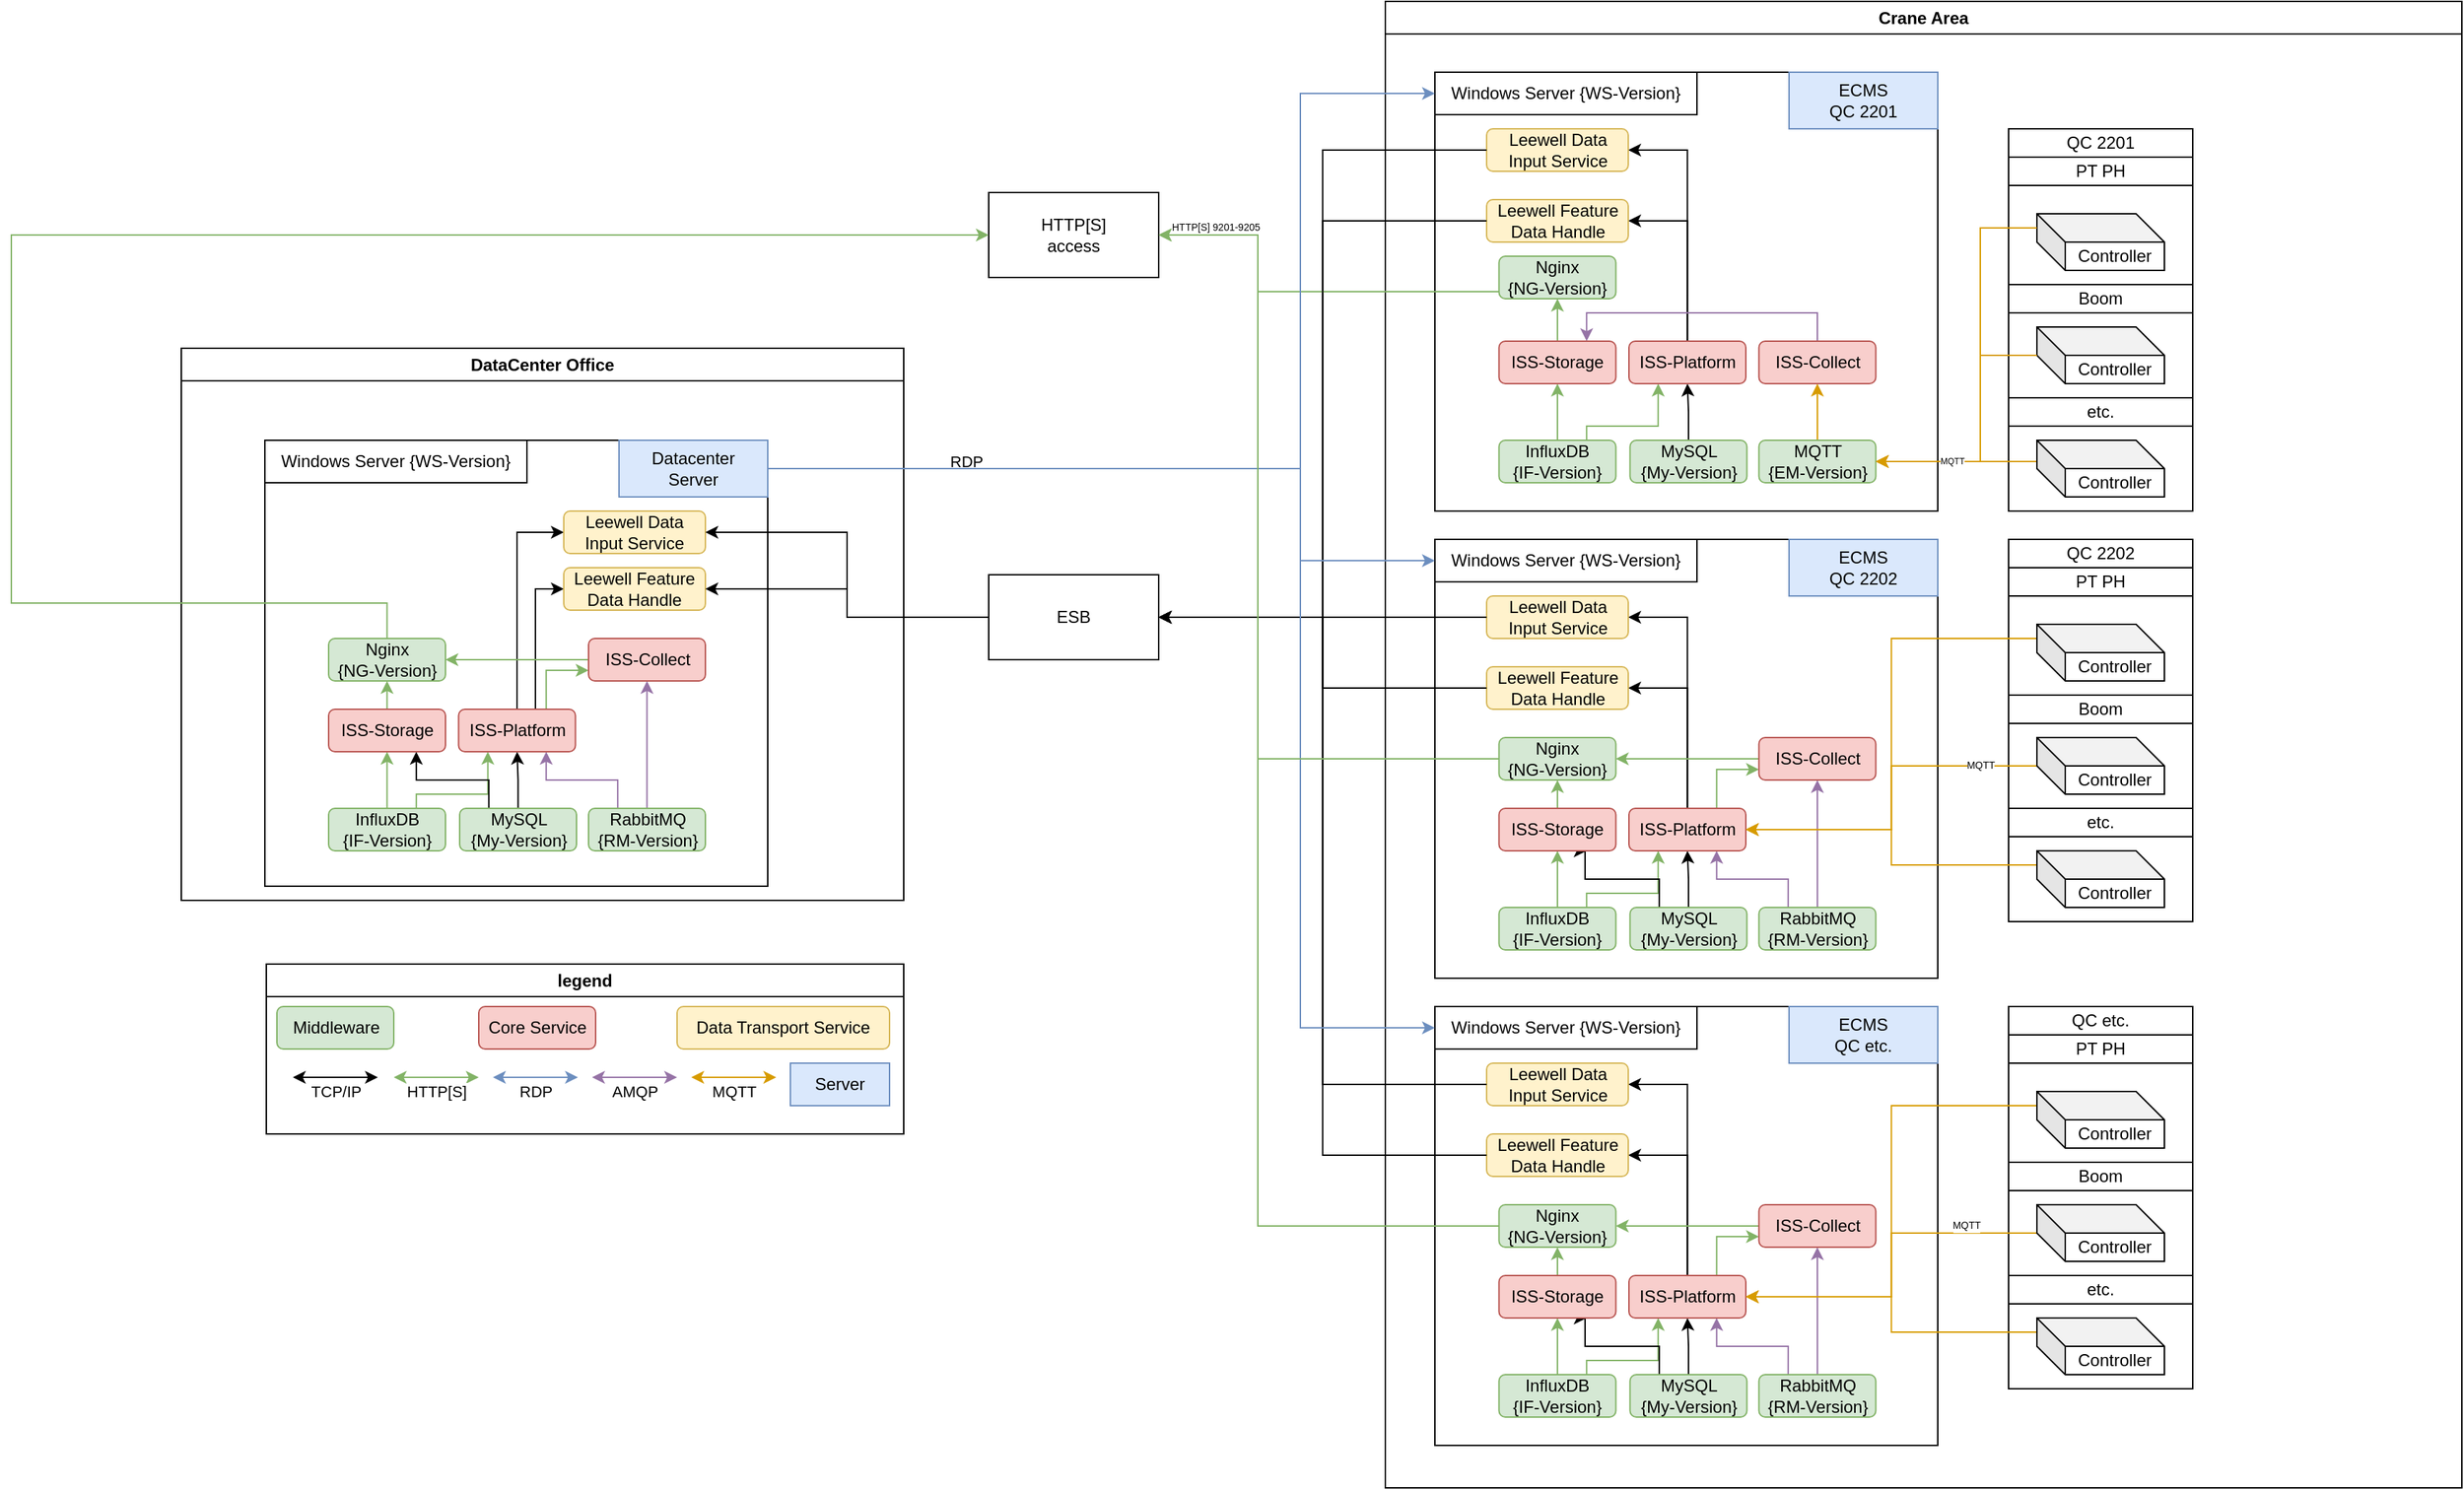 <mxfile version="26.1.0">
  <diagram name="第 1 页" id="3ImLSYelry7E7eVT9qmC">
    <mxGraphModel dx="2219" dy="788" grid="1" gridSize="10" guides="1" tooltips="1" connect="1" arrows="1" fold="1" page="1" pageScale="1" pageWidth="827" pageHeight="1169" math="0" shadow="0">
      <root>
        <mxCell id="0" />
        <mxCell id="1" parent="0" />
        <mxCell id="sP9vwEh8VMAq78QCd82c-1" value="Crane Area" style="swimlane;whiteSpace=wrap;html=1;" parent="1" vertex="1">
          <mxGeometry x="200" y="210" width="760" height="1050" as="geometry" />
        </mxCell>
        <mxCell id="sP9vwEh8VMAq78QCd82c-2" value="" style="rounded=0;whiteSpace=wrap;html=1;" parent="sP9vwEh8VMAq78QCd82c-1" vertex="1">
          <mxGeometry x="35" y="50" width="355" height="310" as="geometry" />
        </mxCell>
        <mxCell id="sP9vwEh8VMAq78QCd82c-3" value="ECMS&lt;br&gt;QC 2201" style="rounded=0;whiteSpace=wrap;html=1;fillColor=#dae8fc;strokeColor=#6c8ebf;" parent="sP9vwEh8VMAq78QCd82c-1" vertex="1">
          <mxGeometry x="285" y="50" width="105" height="40" as="geometry" />
        </mxCell>
        <mxCell id="sP9vwEh8VMAq78QCd82c-4" value="Nginx&lt;br&gt;{NG-Version}" style="rounded=1;whiteSpace=wrap;html=1;fillColor=#d5e8d4;strokeColor=#82b366;" parent="sP9vwEh8VMAq78QCd82c-1" vertex="1">
          <mxGeometry x="80.25" y="180" width="82.5" height="30" as="geometry" />
        </mxCell>
        <mxCell id="sP9vwEh8VMAq78QCd82c-34" value="" style="edgeStyle=orthogonalEdgeStyle;rounded=0;orthogonalLoop=1;jettySize=auto;html=1;fillColor=#d5e8d4;strokeColor=#82b366;" parent="sP9vwEh8VMAq78QCd82c-1" source="sP9vwEh8VMAq78QCd82c-6" target="sP9vwEh8VMAq78QCd82c-21" edge="1">
          <mxGeometry relative="1" as="geometry" />
        </mxCell>
        <mxCell id="sP9vwEh8VMAq78QCd82c-37" style="edgeStyle=orthogonalEdgeStyle;rounded=0;orthogonalLoop=1;jettySize=auto;html=1;exitX=0.75;exitY=0;exitDx=0;exitDy=0;entryX=0.25;entryY=1;entryDx=0;entryDy=0;fillColor=#d5e8d4;strokeColor=#82b366;" parent="sP9vwEh8VMAq78QCd82c-1" source="sP9vwEh8VMAq78QCd82c-6" target="sP9vwEh8VMAq78QCd82c-9" edge="1">
          <mxGeometry relative="1" as="geometry">
            <Array as="points">
              <mxPoint x="142" y="300" />
              <mxPoint x="193" y="300" />
            </Array>
          </mxGeometry>
        </mxCell>
        <mxCell id="sP9vwEh8VMAq78QCd82c-6" value="InfluxDB &lt;br&gt;{IF-Version}" style="rounded=1;whiteSpace=wrap;html=1;fillColor=#d5e8d4;strokeColor=#82b366;" parent="sP9vwEh8VMAq78QCd82c-1" vertex="1">
          <mxGeometry x="80.25" y="310" width="82.5" height="30" as="geometry" />
        </mxCell>
        <mxCell id="sP9vwEh8VMAq78QCd82c-35" value="" style="edgeStyle=orthogonalEdgeStyle;rounded=0;orthogonalLoop=1;jettySize=auto;html=1;" parent="sP9vwEh8VMAq78QCd82c-1" source="sP9vwEh8VMAq78QCd82c-7" target="sP9vwEh8VMAq78QCd82c-9" edge="1">
          <mxGeometry relative="1" as="geometry" />
        </mxCell>
        <mxCell id="sP9vwEh8VMAq78QCd82c-7" value="MySQL&lt;br&gt;{My-Version}" style="rounded=1;whiteSpace=wrap;html=1;fillColor=#d5e8d4;strokeColor=#82b366;" parent="sP9vwEh8VMAq78QCd82c-1" vertex="1">
          <mxGeometry x="172.75" y="310" width="82.5" height="30" as="geometry" />
        </mxCell>
        <mxCell id="sP9vwEh8VMAq78QCd82c-40" style="edgeStyle=orthogonalEdgeStyle;rounded=0;orthogonalLoop=1;jettySize=auto;html=1;entryX=0.5;entryY=1;entryDx=0;entryDy=0;fillColor=#ffe6cc;strokeColor=#d79b00;" parent="sP9vwEh8VMAq78QCd82c-1" source="sP9vwEh8VMAq78QCd82c-8" target="sP9vwEh8VMAq78QCd82c-10" edge="1">
          <mxGeometry relative="1" as="geometry" />
        </mxCell>
        <mxCell id="sP9vwEh8VMAq78QCd82c-8" value="MQTT&lt;br&gt;{EM-Version}" style="rounded=1;whiteSpace=wrap;html=1;fillColor=#d5e8d4;strokeColor=#82b366;" parent="sP9vwEh8VMAq78QCd82c-1" vertex="1">
          <mxGeometry x="263.75" y="310" width="82.5" height="30" as="geometry" />
        </mxCell>
        <mxCell id="sP9vwEh8VMAq78QCd82c-45" style="edgeStyle=orthogonalEdgeStyle;rounded=0;orthogonalLoop=1;jettySize=auto;html=1;exitX=0.5;exitY=0;exitDx=0;exitDy=0;entryX=1;entryY=0.5;entryDx=0;entryDy=0;" parent="sP9vwEh8VMAq78QCd82c-1" source="sP9vwEh8VMAq78QCd82c-9" target="sP9vwEh8VMAq78QCd82c-181" edge="1">
          <mxGeometry relative="1" as="geometry">
            <mxPoint x="162.75" y="155" as="targetPoint" />
          </mxGeometry>
        </mxCell>
        <mxCell id="sP9vwEh8VMAq78QCd82c-182" style="edgeStyle=orthogonalEdgeStyle;rounded=0;orthogonalLoop=1;jettySize=auto;html=1;entryX=1;entryY=0.5;entryDx=0;entryDy=0;" parent="sP9vwEh8VMAq78QCd82c-1" source="sP9vwEh8VMAq78QCd82c-9" target="sP9vwEh8VMAq78QCd82c-180" edge="1">
          <mxGeometry relative="1" as="geometry">
            <Array as="points">
              <mxPoint x="213" y="105" />
            </Array>
          </mxGeometry>
        </mxCell>
        <mxCell id="sP9vwEh8VMAq78QCd82c-9" value="ISS-Platform" style="rounded=1;whiteSpace=wrap;html=1;fillColor=#f8cecc;strokeColor=#b85450;" parent="sP9vwEh8VMAq78QCd82c-1" vertex="1">
          <mxGeometry x="172" y="240" width="82.5" height="30" as="geometry" />
        </mxCell>
        <mxCell id="AljZzZJW0XcGzfn0RQ-F-8" style="edgeStyle=orthogonalEdgeStyle;rounded=0;orthogonalLoop=1;jettySize=auto;html=1;exitX=0.5;exitY=0;exitDx=0;exitDy=0;entryX=0.75;entryY=0;entryDx=0;entryDy=0;fillColor=#e1d5e7;strokeColor=#9673a6;" edge="1" parent="sP9vwEh8VMAq78QCd82c-1" source="sP9vwEh8VMAq78QCd82c-10" target="sP9vwEh8VMAq78QCd82c-21">
          <mxGeometry relative="1" as="geometry" />
        </mxCell>
        <mxCell id="sP9vwEh8VMAq78QCd82c-10" value="ISS-Collect" style="rounded=1;whiteSpace=wrap;html=1;fillColor=#f8cecc;strokeColor=#b85450;" parent="sP9vwEh8VMAq78QCd82c-1" vertex="1">
          <mxGeometry x="263.75" y="240" width="82.5" height="30" as="geometry" />
        </mxCell>
        <mxCell id="sP9vwEh8VMAq78QCd82c-43" style="edgeStyle=orthogonalEdgeStyle;rounded=0;orthogonalLoop=1;jettySize=auto;html=1;exitX=0.5;exitY=0;exitDx=0;exitDy=0;entryX=0.5;entryY=1;entryDx=0;entryDy=0;fillColor=#d5e8d4;strokeColor=#82b366;" parent="sP9vwEh8VMAq78QCd82c-1" source="sP9vwEh8VMAq78QCd82c-21" target="sP9vwEh8VMAq78QCd82c-4" edge="1">
          <mxGeometry relative="1" as="geometry" />
        </mxCell>
        <mxCell id="sP9vwEh8VMAq78QCd82c-21" value="ISS-Storage" style="rounded=1;whiteSpace=wrap;html=1;fillColor=#f8cecc;strokeColor=#b85450;" parent="sP9vwEh8VMAq78QCd82c-1" vertex="1">
          <mxGeometry x="80.25" y="240" width="82.5" height="30" as="geometry" />
        </mxCell>
        <mxCell id="sP9vwEh8VMAq78QCd82c-46" value="Windows Server {WS-Version}" style="rounded=0;whiteSpace=wrap;html=1;" parent="sP9vwEh8VMAq78QCd82c-1" vertex="1">
          <mxGeometry x="35" y="50" width="185" height="30" as="geometry" />
        </mxCell>
        <mxCell id="sP9vwEh8VMAq78QCd82c-51" value="" style="rounded=0;whiteSpace=wrap;html=1;" parent="sP9vwEh8VMAq78QCd82c-1" vertex="1">
          <mxGeometry x="440" y="90" width="130" height="270" as="geometry" />
        </mxCell>
        <mxCell id="sP9vwEh8VMAq78QCd82c-47" value="Controller" style="shape=cube;whiteSpace=wrap;html=1;boundedLbl=1;backgroundOutline=1;darkOpacity=0.05;darkOpacity2=0.1;" parent="sP9vwEh8VMAq78QCd82c-1" vertex="1">
          <mxGeometry x="460" y="150" width="90" height="40" as="geometry" />
        </mxCell>
        <mxCell id="sP9vwEh8VMAq78QCd82c-48" value="Controller" style="shape=cube;whiteSpace=wrap;html=1;boundedLbl=1;backgroundOutline=1;darkOpacity=0.05;darkOpacity2=0.1;" parent="sP9vwEh8VMAq78QCd82c-1" vertex="1">
          <mxGeometry x="460" y="230" width="90" height="40" as="geometry" />
        </mxCell>
        <mxCell id="sP9vwEh8VMAq78QCd82c-59" style="edgeStyle=orthogonalEdgeStyle;rounded=0;orthogonalLoop=1;jettySize=auto;html=1;exitX=0;exitY=0;exitDx=0;exitDy=10;exitPerimeter=0;entryX=1;entryY=0.5;entryDx=0;entryDy=0;fillColor=#ffe6cc;strokeColor=#d79b00;" parent="sP9vwEh8VMAq78QCd82c-1" source="sP9vwEh8VMAq78QCd82c-49" target="sP9vwEh8VMAq78QCd82c-8" edge="1">
          <mxGeometry relative="1" as="geometry">
            <Array as="points">
              <mxPoint x="490" y="325" />
            </Array>
          </mxGeometry>
        </mxCell>
        <mxCell id="sP9vwEh8VMAq78QCd82c-49" value="Controller" style="shape=cube;whiteSpace=wrap;html=1;boundedLbl=1;backgroundOutline=1;darkOpacity=0.05;darkOpacity2=0.1;" parent="sP9vwEh8VMAq78QCd82c-1" vertex="1">
          <mxGeometry x="460" y="310" width="90" height="40" as="geometry" />
        </mxCell>
        <mxCell id="sP9vwEh8VMAq78QCd82c-52" value="QC 2201" style="rounded=0;whiteSpace=wrap;html=1;" parent="sP9vwEh8VMAq78QCd82c-1" vertex="1">
          <mxGeometry x="440" y="90" width="130" height="20" as="geometry" />
        </mxCell>
        <mxCell id="sP9vwEh8VMAq78QCd82c-53" value="PT PH" style="rounded=0;whiteSpace=wrap;html=1;" parent="sP9vwEh8VMAq78QCd82c-1" vertex="1">
          <mxGeometry x="440" y="110" width="130" height="20" as="geometry" />
        </mxCell>
        <mxCell id="sP9vwEh8VMAq78QCd82c-54" value="Boom" style="rounded=0;whiteSpace=wrap;html=1;" parent="sP9vwEh8VMAq78QCd82c-1" vertex="1">
          <mxGeometry x="440" y="200" width="130" height="20" as="geometry" />
        </mxCell>
        <mxCell id="sP9vwEh8VMAq78QCd82c-55" value="etc." style="rounded=0;whiteSpace=wrap;html=1;" parent="sP9vwEh8VMAq78QCd82c-1" vertex="1">
          <mxGeometry x="440" y="280" width="130" height="20" as="geometry" />
        </mxCell>
        <mxCell id="sP9vwEh8VMAq78QCd82c-180" value="Leewell Data Input Service" style="rounded=1;whiteSpace=wrap;html=1;fillColor=#fff2cc;strokeColor=#d6b656;" parent="sP9vwEh8VMAq78QCd82c-1" vertex="1">
          <mxGeometry x="71.5" y="90" width="100" height="30" as="geometry" />
        </mxCell>
        <mxCell id="sP9vwEh8VMAq78QCd82c-181" value="Leewell Feature Data Handle" style="rounded=1;whiteSpace=wrap;html=1;fillColor=#fff2cc;strokeColor=#d6b656;" parent="sP9vwEh8VMAq78QCd82c-1" vertex="1">
          <mxGeometry x="71.5" y="140" width="100" height="30" as="geometry" />
        </mxCell>
        <mxCell id="sP9vwEh8VMAq78QCd82c-221" value="" style="rounded=0;whiteSpace=wrap;html=1;" parent="sP9vwEh8VMAq78QCd82c-1" vertex="1">
          <mxGeometry x="35" y="380" width="355" height="310" as="geometry" />
        </mxCell>
        <mxCell id="sP9vwEh8VMAq78QCd82c-222" value="ECMS&lt;br&gt;QC 2202" style="rounded=0;whiteSpace=wrap;html=1;fillColor=#dae8fc;strokeColor=#6c8ebf;" parent="sP9vwEh8VMAq78QCd82c-1" vertex="1">
          <mxGeometry x="285" y="380" width="105" height="40" as="geometry" />
        </mxCell>
        <mxCell id="sP9vwEh8VMAq78QCd82c-223" value="Nginx&lt;br&gt;{NG-Version}" style="rounded=1;whiteSpace=wrap;html=1;fillColor=#d5e8d4;strokeColor=#82b366;" parent="sP9vwEh8VMAq78QCd82c-1" vertex="1">
          <mxGeometry x="80.25" y="520" width="82.5" height="30" as="geometry" />
        </mxCell>
        <mxCell id="sP9vwEh8VMAq78QCd82c-224" value="" style="edgeStyle=orthogonalEdgeStyle;rounded=0;orthogonalLoop=1;jettySize=auto;html=1;fillColor=#d5e8d4;strokeColor=#82b366;" parent="sP9vwEh8VMAq78QCd82c-1" source="sP9vwEh8VMAq78QCd82c-226" target="sP9vwEh8VMAq78QCd82c-240" edge="1">
          <mxGeometry relative="1" as="geometry" />
        </mxCell>
        <mxCell id="sP9vwEh8VMAq78QCd82c-225" style="edgeStyle=orthogonalEdgeStyle;rounded=0;orthogonalLoop=1;jettySize=auto;html=1;exitX=0.75;exitY=0;exitDx=0;exitDy=0;entryX=0.25;entryY=1;entryDx=0;entryDy=0;fillColor=#d5e8d4;strokeColor=#82b366;" parent="sP9vwEh8VMAq78QCd82c-1" source="sP9vwEh8VMAq78QCd82c-226" target="sP9vwEh8VMAq78QCd82c-236" edge="1">
          <mxGeometry relative="1" as="geometry">
            <Array as="points">
              <mxPoint x="142" y="630" />
              <mxPoint x="193" y="630" />
            </Array>
          </mxGeometry>
        </mxCell>
        <mxCell id="sP9vwEh8VMAq78QCd82c-226" value="InfluxDB &lt;br&gt;{IF-Version}" style="rounded=1;whiteSpace=wrap;html=1;fillColor=#d5e8d4;strokeColor=#82b366;" parent="sP9vwEh8VMAq78QCd82c-1" vertex="1">
          <mxGeometry x="80.25" y="640" width="82.5" height="30" as="geometry" />
        </mxCell>
        <mxCell id="sP9vwEh8VMAq78QCd82c-227" value="" style="edgeStyle=orthogonalEdgeStyle;rounded=0;orthogonalLoop=1;jettySize=auto;html=1;" parent="sP9vwEh8VMAq78QCd82c-1" source="sP9vwEh8VMAq78QCd82c-229" target="sP9vwEh8VMAq78QCd82c-236" edge="1">
          <mxGeometry relative="1" as="geometry" />
        </mxCell>
        <mxCell id="sP9vwEh8VMAq78QCd82c-228" style="edgeStyle=orthogonalEdgeStyle;rounded=0;orthogonalLoop=1;jettySize=auto;html=1;exitX=0.25;exitY=0;exitDx=0;exitDy=0;entryX=0.75;entryY=1;entryDx=0;entryDy=0;" parent="sP9vwEh8VMAq78QCd82c-1" source="sP9vwEh8VMAq78QCd82c-229" target="sP9vwEh8VMAq78QCd82c-240" edge="1">
          <mxGeometry relative="1" as="geometry">
            <Array as="points">
              <mxPoint x="193" y="620" />
              <mxPoint x="141" y="620" />
              <mxPoint x="141" y="600" />
            </Array>
          </mxGeometry>
        </mxCell>
        <mxCell id="sP9vwEh8VMAq78QCd82c-229" value="MySQL&lt;br&gt;{My-Version}" style="rounded=1;whiteSpace=wrap;html=1;fillColor=#d5e8d4;strokeColor=#82b366;" parent="sP9vwEh8VMAq78QCd82c-1" vertex="1">
          <mxGeometry x="172.75" y="640" width="82.5" height="30" as="geometry" />
        </mxCell>
        <mxCell id="sP9vwEh8VMAq78QCd82c-230" style="edgeStyle=orthogonalEdgeStyle;rounded=0;orthogonalLoop=1;jettySize=auto;html=1;exitX=0.25;exitY=0;exitDx=0;exitDy=0;entryX=0.75;entryY=1;entryDx=0;entryDy=0;fillColor=#e1d5e7;strokeColor=#9673a6;" parent="sP9vwEh8VMAq78QCd82c-1" source="sP9vwEh8VMAq78QCd82c-232" target="sP9vwEh8VMAq78QCd82c-236" edge="1">
          <mxGeometry relative="1" as="geometry" />
        </mxCell>
        <mxCell id="sP9vwEh8VMAq78QCd82c-231" style="edgeStyle=orthogonalEdgeStyle;rounded=0;orthogonalLoop=1;jettySize=auto;html=1;entryX=0.5;entryY=1;entryDx=0;entryDy=0;fillColor=#e1d5e7;strokeColor=#9673a6;" parent="sP9vwEh8VMAq78QCd82c-1" source="sP9vwEh8VMAq78QCd82c-232" target="sP9vwEh8VMAq78QCd82c-238" edge="1">
          <mxGeometry relative="1" as="geometry" />
        </mxCell>
        <mxCell id="sP9vwEh8VMAq78QCd82c-232" value="RabbitMQ&lt;br&gt;{RM-Version}" style="rounded=1;whiteSpace=wrap;html=1;fillColor=#d5e8d4;strokeColor=#82b366;" parent="sP9vwEh8VMAq78QCd82c-1" vertex="1">
          <mxGeometry x="263.75" y="640" width="82.5" height="30" as="geometry" />
        </mxCell>
        <mxCell id="sP9vwEh8VMAq78QCd82c-233" style="edgeStyle=orthogonalEdgeStyle;rounded=0;orthogonalLoop=1;jettySize=auto;html=1;exitX=0.75;exitY=0;exitDx=0;exitDy=0;entryX=0;entryY=0.75;entryDx=0;entryDy=0;fillColor=#d5e8d4;strokeColor=#82b366;" parent="sP9vwEh8VMAq78QCd82c-1" source="sP9vwEh8VMAq78QCd82c-236" target="sP9vwEh8VMAq78QCd82c-238" edge="1">
          <mxGeometry relative="1" as="geometry" />
        </mxCell>
        <mxCell id="sP9vwEh8VMAq78QCd82c-234" style="edgeStyle=orthogonalEdgeStyle;rounded=0;orthogonalLoop=1;jettySize=auto;html=1;exitX=0.5;exitY=0;exitDx=0;exitDy=0;entryX=1;entryY=0.5;entryDx=0;entryDy=0;" parent="sP9vwEh8VMAq78QCd82c-1" source="sP9vwEh8VMAq78QCd82c-236" target="sP9vwEh8VMAq78QCd82c-255" edge="1">
          <mxGeometry relative="1" as="geometry">
            <mxPoint x="162.75" y="485" as="targetPoint" />
          </mxGeometry>
        </mxCell>
        <mxCell id="sP9vwEh8VMAq78QCd82c-235" style="edgeStyle=orthogonalEdgeStyle;rounded=0;orthogonalLoop=1;jettySize=auto;html=1;entryX=1;entryY=0.5;entryDx=0;entryDy=0;" parent="sP9vwEh8VMAq78QCd82c-1" source="sP9vwEh8VMAq78QCd82c-236" target="sP9vwEh8VMAq78QCd82c-254" edge="1">
          <mxGeometry relative="1" as="geometry">
            <Array as="points">
              <mxPoint x="213" y="435" />
            </Array>
          </mxGeometry>
        </mxCell>
        <mxCell id="sP9vwEh8VMAq78QCd82c-236" value="ISS-Platform" style="rounded=1;whiteSpace=wrap;html=1;fillColor=#f8cecc;strokeColor=#b85450;" parent="sP9vwEh8VMAq78QCd82c-1" vertex="1">
          <mxGeometry x="172" y="570" width="82.5" height="30" as="geometry" />
        </mxCell>
        <mxCell id="sP9vwEh8VMAq78QCd82c-237" style="edgeStyle=orthogonalEdgeStyle;rounded=0;orthogonalLoop=1;jettySize=auto;html=1;exitX=0;exitY=0.5;exitDx=0;exitDy=0;entryX=1;entryY=0.5;entryDx=0;entryDy=0;fillColor=#d5e8d4;strokeColor=#82b366;" parent="sP9vwEh8VMAq78QCd82c-1" source="sP9vwEh8VMAq78QCd82c-238" target="sP9vwEh8VMAq78QCd82c-223" edge="1">
          <mxGeometry relative="1" as="geometry" />
        </mxCell>
        <mxCell id="sP9vwEh8VMAq78QCd82c-238" value="ISS-Collect" style="rounded=1;whiteSpace=wrap;html=1;fillColor=#f8cecc;strokeColor=#b85450;" parent="sP9vwEh8VMAq78QCd82c-1" vertex="1">
          <mxGeometry x="263.75" y="520" width="82.5" height="30" as="geometry" />
        </mxCell>
        <mxCell id="sP9vwEh8VMAq78QCd82c-239" style="edgeStyle=orthogonalEdgeStyle;rounded=0;orthogonalLoop=1;jettySize=auto;html=1;exitX=0.5;exitY=0;exitDx=0;exitDy=0;entryX=0.5;entryY=1;entryDx=0;entryDy=0;fillColor=#d5e8d4;strokeColor=#82b366;" parent="sP9vwEh8VMAq78QCd82c-1" source="sP9vwEh8VMAq78QCd82c-240" target="sP9vwEh8VMAq78QCd82c-223" edge="1">
          <mxGeometry relative="1" as="geometry" />
        </mxCell>
        <mxCell id="sP9vwEh8VMAq78QCd82c-240" value="ISS-Storage" style="rounded=1;whiteSpace=wrap;html=1;fillColor=#f8cecc;strokeColor=#b85450;" parent="sP9vwEh8VMAq78QCd82c-1" vertex="1">
          <mxGeometry x="80.25" y="570" width="82.5" height="30" as="geometry" />
        </mxCell>
        <mxCell id="sP9vwEh8VMAq78QCd82c-241" value="Windows Server {WS-Version}" style="rounded=0;whiteSpace=wrap;html=1;" parent="sP9vwEh8VMAq78QCd82c-1" vertex="1">
          <mxGeometry x="35" y="380" width="185" height="30" as="geometry" />
        </mxCell>
        <mxCell id="sP9vwEh8VMAq78QCd82c-242" value="" style="rounded=0;whiteSpace=wrap;html=1;" parent="sP9vwEh8VMAq78QCd82c-1" vertex="1">
          <mxGeometry x="440" y="380" width="130" height="270" as="geometry" />
        </mxCell>
        <mxCell id="sP9vwEh8VMAq78QCd82c-243" style="edgeStyle=orthogonalEdgeStyle;rounded=0;orthogonalLoop=1;jettySize=auto;html=1;exitX=0;exitY=0;exitDx=0;exitDy=10;exitPerimeter=0;entryX=1;entryY=0.5;entryDx=0;entryDy=0;fillColor=#ffe6cc;strokeColor=#d79b00;" parent="sP9vwEh8VMAq78QCd82c-1" source="sP9vwEh8VMAq78QCd82c-244" target="sP9vwEh8VMAq78QCd82c-236" edge="1">
          <mxGeometry relative="1" as="geometry" />
        </mxCell>
        <mxCell id="sP9vwEh8VMAq78QCd82c-244" value="Controller" style="shape=cube;whiteSpace=wrap;html=1;boundedLbl=1;backgroundOutline=1;darkOpacity=0.05;darkOpacity2=0.1;" parent="sP9vwEh8VMAq78QCd82c-1" vertex="1">
          <mxGeometry x="460" y="440" width="90" height="40" as="geometry" />
        </mxCell>
        <mxCell id="sP9vwEh8VMAq78QCd82c-245" style="edgeStyle=orthogonalEdgeStyle;rounded=0;orthogonalLoop=1;jettySize=auto;html=1;entryX=1;entryY=0.5;entryDx=0;entryDy=0;fillColor=#ffe6cc;strokeColor=#d79b00;" parent="sP9vwEh8VMAq78QCd82c-1" source="sP9vwEh8VMAq78QCd82c-246" target="sP9vwEh8VMAq78QCd82c-236" edge="1">
          <mxGeometry relative="1" as="geometry" />
        </mxCell>
        <mxCell id="sP9vwEh8VMAq78QCd82c-246" value="Controller" style="shape=cube;whiteSpace=wrap;html=1;boundedLbl=1;backgroundOutline=1;darkOpacity=0.05;darkOpacity2=0.1;" parent="sP9vwEh8VMAq78QCd82c-1" vertex="1">
          <mxGeometry x="460" y="520" width="90" height="40" as="geometry" />
        </mxCell>
        <mxCell id="sP9vwEh8VMAq78QCd82c-247" style="edgeStyle=orthogonalEdgeStyle;rounded=0;orthogonalLoop=1;jettySize=auto;html=1;exitX=0;exitY=0;exitDx=0;exitDy=10;exitPerimeter=0;entryX=1;entryY=0.5;entryDx=0;entryDy=0;fillColor=#ffe6cc;strokeColor=#d79b00;" parent="sP9vwEh8VMAq78QCd82c-1" source="sP9vwEh8VMAq78QCd82c-249" target="sP9vwEh8VMAq78QCd82c-236" edge="1">
          <mxGeometry relative="1" as="geometry" />
        </mxCell>
        <mxCell id="sP9vwEh8VMAq78QCd82c-248" value="MQTT" style="edgeLabel;html=1;align=center;verticalAlign=middle;resizable=0;points=[];fontSize=7;" parent="sP9vwEh8VMAq78QCd82c-247" vertex="1" connectable="0">
          <mxGeometry x="0.893" y="-1" relative="1" as="geometry">
            <mxPoint x="153" y="-44" as="offset" />
          </mxGeometry>
        </mxCell>
        <mxCell id="sP9vwEh8VMAq78QCd82c-249" value="Controller" style="shape=cube;whiteSpace=wrap;html=1;boundedLbl=1;backgroundOutline=1;darkOpacity=0.05;darkOpacity2=0.1;" parent="sP9vwEh8VMAq78QCd82c-1" vertex="1">
          <mxGeometry x="460" y="600" width="90" height="40" as="geometry" />
        </mxCell>
        <mxCell id="sP9vwEh8VMAq78QCd82c-250" value="QC 2202" style="rounded=0;whiteSpace=wrap;html=1;" parent="sP9vwEh8VMAq78QCd82c-1" vertex="1">
          <mxGeometry x="440" y="380" width="130" height="20" as="geometry" />
        </mxCell>
        <mxCell id="sP9vwEh8VMAq78QCd82c-251" value="PT PH" style="rounded=0;whiteSpace=wrap;html=1;" parent="sP9vwEh8VMAq78QCd82c-1" vertex="1">
          <mxGeometry x="440" y="400" width="130" height="20" as="geometry" />
        </mxCell>
        <mxCell id="sP9vwEh8VMAq78QCd82c-252" value="Boom" style="rounded=0;whiteSpace=wrap;html=1;" parent="sP9vwEh8VMAq78QCd82c-1" vertex="1">
          <mxGeometry x="440" y="490" width="130" height="20" as="geometry" />
        </mxCell>
        <mxCell id="sP9vwEh8VMAq78QCd82c-253" value="etc." style="rounded=0;whiteSpace=wrap;html=1;" parent="sP9vwEh8VMAq78QCd82c-1" vertex="1">
          <mxGeometry x="440" y="570" width="130" height="20" as="geometry" />
        </mxCell>
        <mxCell id="sP9vwEh8VMAq78QCd82c-254" value="Leewell Data Input Service" style="rounded=1;whiteSpace=wrap;html=1;fillColor=#fff2cc;strokeColor=#d6b656;" parent="sP9vwEh8VMAq78QCd82c-1" vertex="1">
          <mxGeometry x="71.5" y="420" width="100" height="30" as="geometry" />
        </mxCell>
        <mxCell id="sP9vwEh8VMAq78QCd82c-255" value="Leewell Feature Data Handle" style="rounded=1;whiteSpace=wrap;html=1;fillColor=#fff2cc;strokeColor=#d6b656;" parent="sP9vwEh8VMAq78QCd82c-1" vertex="1">
          <mxGeometry x="71.5" y="470" width="100" height="30" as="geometry" />
        </mxCell>
        <mxCell id="sP9vwEh8VMAq78QCd82c-256" value="" style="rounded=0;whiteSpace=wrap;html=1;" parent="sP9vwEh8VMAq78QCd82c-1" vertex="1">
          <mxGeometry x="35" y="710" width="355" height="310" as="geometry" />
        </mxCell>
        <mxCell id="sP9vwEh8VMAq78QCd82c-257" value="ECMS&lt;br&gt;QC etc." style="rounded=0;whiteSpace=wrap;html=1;fillColor=#dae8fc;strokeColor=#6c8ebf;" parent="sP9vwEh8VMAq78QCd82c-1" vertex="1">
          <mxGeometry x="285" y="710" width="105" height="40" as="geometry" />
        </mxCell>
        <mxCell id="sP9vwEh8VMAq78QCd82c-258" value="Nginx&lt;br&gt;{NG-Version}" style="rounded=1;whiteSpace=wrap;html=1;fillColor=#d5e8d4;strokeColor=#82b366;" parent="sP9vwEh8VMAq78QCd82c-1" vertex="1">
          <mxGeometry x="80.25" y="850" width="82.5" height="30" as="geometry" />
        </mxCell>
        <mxCell id="sP9vwEh8VMAq78QCd82c-259" value="" style="edgeStyle=orthogonalEdgeStyle;rounded=0;orthogonalLoop=1;jettySize=auto;html=1;fillColor=#d5e8d4;strokeColor=#82b366;" parent="sP9vwEh8VMAq78QCd82c-1" source="sP9vwEh8VMAq78QCd82c-261" target="sP9vwEh8VMAq78QCd82c-275" edge="1">
          <mxGeometry relative="1" as="geometry" />
        </mxCell>
        <mxCell id="sP9vwEh8VMAq78QCd82c-260" style="edgeStyle=orthogonalEdgeStyle;rounded=0;orthogonalLoop=1;jettySize=auto;html=1;exitX=0.75;exitY=0;exitDx=0;exitDy=0;entryX=0.25;entryY=1;entryDx=0;entryDy=0;fillColor=#d5e8d4;strokeColor=#82b366;" parent="sP9vwEh8VMAq78QCd82c-1" source="sP9vwEh8VMAq78QCd82c-261" target="sP9vwEh8VMAq78QCd82c-271" edge="1">
          <mxGeometry relative="1" as="geometry">
            <Array as="points">
              <mxPoint x="142" y="960" />
              <mxPoint x="193" y="960" />
            </Array>
          </mxGeometry>
        </mxCell>
        <mxCell id="sP9vwEh8VMAq78QCd82c-261" value="InfluxDB &lt;br&gt;{IF-Version}" style="rounded=1;whiteSpace=wrap;html=1;fillColor=#d5e8d4;strokeColor=#82b366;" parent="sP9vwEh8VMAq78QCd82c-1" vertex="1">
          <mxGeometry x="80.25" y="970" width="82.5" height="30" as="geometry" />
        </mxCell>
        <mxCell id="sP9vwEh8VMAq78QCd82c-262" value="" style="edgeStyle=orthogonalEdgeStyle;rounded=0;orthogonalLoop=1;jettySize=auto;html=1;" parent="sP9vwEh8VMAq78QCd82c-1" source="sP9vwEh8VMAq78QCd82c-264" target="sP9vwEh8VMAq78QCd82c-271" edge="1">
          <mxGeometry relative="1" as="geometry" />
        </mxCell>
        <mxCell id="sP9vwEh8VMAq78QCd82c-263" style="edgeStyle=orthogonalEdgeStyle;rounded=0;orthogonalLoop=1;jettySize=auto;html=1;exitX=0.25;exitY=0;exitDx=0;exitDy=0;entryX=0.75;entryY=1;entryDx=0;entryDy=0;" parent="sP9vwEh8VMAq78QCd82c-1" source="sP9vwEh8VMAq78QCd82c-264" target="sP9vwEh8VMAq78QCd82c-275" edge="1">
          <mxGeometry relative="1" as="geometry">
            <Array as="points">
              <mxPoint x="193" y="950" />
              <mxPoint x="141" y="950" />
              <mxPoint x="141" y="930" />
            </Array>
          </mxGeometry>
        </mxCell>
        <mxCell id="sP9vwEh8VMAq78QCd82c-264" value="MySQL&lt;br&gt;{My-Version}" style="rounded=1;whiteSpace=wrap;html=1;fillColor=#d5e8d4;strokeColor=#82b366;" parent="sP9vwEh8VMAq78QCd82c-1" vertex="1">
          <mxGeometry x="172.75" y="970" width="82.5" height="30" as="geometry" />
        </mxCell>
        <mxCell id="sP9vwEh8VMAq78QCd82c-265" style="edgeStyle=orthogonalEdgeStyle;rounded=0;orthogonalLoop=1;jettySize=auto;html=1;exitX=0.25;exitY=0;exitDx=0;exitDy=0;entryX=0.75;entryY=1;entryDx=0;entryDy=0;fillColor=#e1d5e7;strokeColor=#9673a6;" parent="sP9vwEh8VMAq78QCd82c-1" source="sP9vwEh8VMAq78QCd82c-267" target="sP9vwEh8VMAq78QCd82c-271" edge="1">
          <mxGeometry relative="1" as="geometry" />
        </mxCell>
        <mxCell id="sP9vwEh8VMAq78QCd82c-266" style="edgeStyle=orthogonalEdgeStyle;rounded=0;orthogonalLoop=1;jettySize=auto;html=1;entryX=0.5;entryY=1;entryDx=0;entryDy=0;fillColor=#e1d5e7;strokeColor=#9673a6;" parent="sP9vwEh8VMAq78QCd82c-1" source="sP9vwEh8VMAq78QCd82c-267" target="sP9vwEh8VMAq78QCd82c-273" edge="1">
          <mxGeometry relative="1" as="geometry" />
        </mxCell>
        <mxCell id="sP9vwEh8VMAq78QCd82c-267" value="RabbitMQ&lt;br&gt;{RM-Version}" style="rounded=1;whiteSpace=wrap;html=1;fillColor=#d5e8d4;strokeColor=#82b366;" parent="sP9vwEh8VMAq78QCd82c-1" vertex="1">
          <mxGeometry x="263.75" y="970" width="82.5" height="30" as="geometry" />
        </mxCell>
        <mxCell id="sP9vwEh8VMAq78QCd82c-268" style="edgeStyle=orthogonalEdgeStyle;rounded=0;orthogonalLoop=1;jettySize=auto;html=1;exitX=0.75;exitY=0;exitDx=0;exitDy=0;entryX=0;entryY=0.75;entryDx=0;entryDy=0;fillColor=#d5e8d4;strokeColor=#82b366;" parent="sP9vwEh8VMAq78QCd82c-1" source="sP9vwEh8VMAq78QCd82c-271" target="sP9vwEh8VMAq78QCd82c-273" edge="1">
          <mxGeometry relative="1" as="geometry" />
        </mxCell>
        <mxCell id="sP9vwEh8VMAq78QCd82c-269" style="edgeStyle=orthogonalEdgeStyle;rounded=0;orthogonalLoop=1;jettySize=auto;html=1;exitX=0.5;exitY=0;exitDx=0;exitDy=0;entryX=1;entryY=0.5;entryDx=0;entryDy=0;" parent="sP9vwEh8VMAq78QCd82c-1" source="sP9vwEh8VMAq78QCd82c-271" target="sP9vwEh8VMAq78QCd82c-290" edge="1">
          <mxGeometry relative="1" as="geometry">
            <mxPoint x="162.75" y="815" as="targetPoint" />
          </mxGeometry>
        </mxCell>
        <mxCell id="sP9vwEh8VMAq78QCd82c-270" style="edgeStyle=orthogonalEdgeStyle;rounded=0;orthogonalLoop=1;jettySize=auto;html=1;entryX=1;entryY=0.5;entryDx=0;entryDy=0;" parent="sP9vwEh8VMAq78QCd82c-1" source="sP9vwEh8VMAq78QCd82c-271" target="sP9vwEh8VMAq78QCd82c-289" edge="1">
          <mxGeometry relative="1" as="geometry">
            <Array as="points">
              <mxPoint x="213" y="765" />
            </Array>
          </mxGeometry>
        </mxCell>
        <mxCell id="sP9vwEh8VMAq78QCd82c-271" value="ISS-Platform" style="rounded=1;whiteSpace=wrap;html=1;fillColor=#f8cecc;strokeColor=#b85450;" parent="sP9vwEh8VMAq78QCd82c-1" vertex="1">
          <mxGeometry x="172" y="900" width="82.5" height="30" as="geometry" />
        </mxCell>
        <mxCell id="sP9vwEh8VMAq78QCd82c-272" style="edgeStyle=orthogonalEdgeStyle;rounded=0;orthogonalLoop=1;jettySize=auto;html=1;exitX=0;exitY=0.5;exitDx=0;exitDy=0;entryX=1;entryY=0.5;entryDx=0;entryDy=0;fillColor=#d5e8d4;strokeColor=#82b366;" parent="sP9vwEh8VMAq78QCd82c-1" source="sP9vwEh8VMAq78QCd82c-273" target="sP9vwEh8VMAq78QCd82c-258" edge="1">
          <mxGeometry relative="1" as="geometry" />
        </mxCell>
        <mxCell id="sP9vwEh8VMAq78QCd82c-273" value="ISS-Collect" style="rounded=1;whiteSpace=wrap;html=1;fillColor=#f8cecc;strokeColor=#b85450;" parent="sP9vwEh8VMAq78QCd82c-1" vertex="1">
          <mxGeometry x="263.75" y="850" width="82.5" height="30" as="geometry" />
        </mxCell>
        <mxCell id="sP9vwEh8VMAq78QCd82c-274" style="edgeStyle=orthogonalEdgeStyle;rounded=0;orthogonalLoop=1;jettySize=auto;html=1;exitX=0.5;exitY=0;exitDx=0;exitDy=0;entryX=0.5;entryY=1;entryDx=0;entryDy=0;fillColor=#d5e8d4;strokeColor=#82b366;" parent="sP9vwEh8VMAq78QCd82c-1" source="sP9vwEh8VMAq78QCd82c-275" target="sP9vwEh8VMAq78QCd82c-258" edge="1">
          <mxGeometry relative="1" as="geometry" />
        </mxCell>
        <mxCell id="sP9vwEh8VMAq78QCd82c-275" value="ISS-Storage" style="rounded=1;whiteSpace=wrap;html=1;fillColor=#f8cecc;strokeColor=#b85450;" parent="sP9vwEh8VMAq78QCd82c-1" vertex="1">
          <mxGeometry x="80.25" y="900" width="82.5" height="30" as="geometry" />
        </mxCell>
        <mxCell id="sP9vwEh8VMAq78QCd82c-276" value="Windows Server {WS-Version}" style="rounded=0;whiteSpace=wrap;html=1;" parent="sP9vwEh8VMAq78QCd82c-1" vertex="1">
          <mxGeometry x="35" y="710" width="185" height="30" as="geometry" />
        </mxCell>
        <mxCell id="sP9vwEh8VMAq78QCd82c-277" value="" style="rounded=0;whiteSpace=wrap;html=1;" parent="sP9vwEh8VMAq78QCd82c-1" vertex="1">
          <mxGeometry x="440" y="710" width="130" height="270" as="geometry" />
        </mxCell>
        <mxCell id="sP9vwEh8VMAq78QCd82c-278" style="edgeStyle=orthogonalEdgeStyle;rounded=0;orthogonalLoop=1;jettySize=auto;html=1;exitX=0;exitY=0;exitDx=0;exitDy=10;exitPerimeter=0;entryX=1;entryY=0.5;entryDx=0;entryDy=0;fillColor=#ffe6cc;strokeColor=#d79b00;" parent="sP9vwEh8VMAq78QCd82c-1" source="sP9vwEh8VMAq78QCd82c-279" target="sP9vwEh8VMAq78QCd82c-271" edge="1">
          <mxGeometry relative="1" as="geometry" />
        </mxCell>
        <mxCell id="sP9vwEh8VMAq78QCd82c-279" value="Controller" style="shape=cube;whiteSpace=wrap;html=1;boundedLbl=1;backgroundOutline=1;darkOpacity=0.05;darkOpacity2=0.1;" parent="sP9vwEh8VMAq78QCd82c-1" vertex="1">
          <mxGeometry x="460" y="770" width="90" height="40" as="geometry" />
        </mxCell>
        <mxCell id="sP9vwEh8VMAq78QCd82c-280" style="edgeStyle=orthogonalEdgeStyle;rounded=0;orthogonalLoop=1;jettySize=auto;html=1;entryX=1;entryY=0.5;entryDx=0;entryDy=0;fillColor=#ffe6cc;strokeColor=#d79b00;" parent="sP9vwEh8VMAq78QCd82c-1" source="sP9vwEh8VMAq78QCd82c-281" target="sP9vwEh8VMAq78QCd82c-271" edge="1">
          <mxGeometry relative="1" as="geometry" />
        </mxCell>
        <mxCell id="sP9vwEh8VMAq78QCd82c-281" value="Controller" style="shape=cube;whiteSpace=wrap;html=1;boundedLbl=1;backgroundOutline=1;darkOpacity=0.05;darkOpacity2=0.1;" parent="sP9vwEh8VMAq78QCd82c-1" vertex="1">
          <mxGeometry x="460" y="850" width="90" height="40" as="geometry" />
        </mxCell>
        <mxCell id="sP9vwEh8VMAq78QCd82c-282" style="edgeStyle=orthogonalEdgeStyle;rounded=0;orthogonalLoop=1;jettySize=auto;html=1;exitX=0;exitY=0;exitDx=0;exitDy=10;exitPerimeter=0;entryX=1;entryY=0.5;entryDx=0;entryDy=0;fillColor=#ffe6cc;strokeColor=#d79b00;" parent="sP9vwEh8VMAq78QCd82c-1" source="sP9vwEh8VMAq78QCd82c-284" target="sP9vwEh8VMAq78QCd82c-271" edge="1">
          <mxGeometry relative="1" as="geometry" />
        </mxCell>
        <mxCell id="sP9vwEh8VMAq78QCd82c-283" value="MQTT" style="edgeLabel;html=1;align=center;verticalAlign=middle;resizable=0;points=[];fontSize=7;" parent="sP9vwEh8VMAq78QCd82c-282" vertex="1" connectable="0">
          <mxGeometry x="0.893" y="-1" relative="1" as="geometry">
            <mxPoint x="143" y="-49" as="offset" />
          </mxGeometry>
        </mxCell>
        <mxCell id="sP9vwEh8VMAq78QCd82c-284" value="Controller" style="shape=cube;whiteSpace=wrap;html=1;boundedLbl=1;backgroundOutline=1;darkOpacity=0.05;darkOpacity2=0.1;" parent="sP9vwEh8VMAq78QCd82c-1" vertex="1">
          <mxGeometry x="460" y="930" width="90" height="40" as="geometry" />
        </mxCell>
        <mxCell id="sP9vwEh8VMAq78QCd82c-285" value="QC etc." style="rounded=0;whiteSpace=wrap;html=1;" parent="sP9vwEh8VMAq78QCd82c-1" vertex="1">
          <mxGeometry x="440" y="710" width="130" height="20" as="geometry" />
        </mxCell>
        <mxCell id="sP9vwEh8VMAq78QCd82c-286" value="PT PH" style="rounded=0;whiteSpace=wrap;html=1;" parent="sP9vwEh8VMAq78QCd82c-1" vertex="1">
          <mxGeometry x="440" y="730" width="130" height="20" as="geometry" />
        </mxCell>
        <mxCell id="sP9vwEh8VMAq78QCd82c-287" value="Boom" style="rounded=0;whiteSpace=wrap;html=1;" parent="sP9vwEh8VMAq78QCd82c-1" vertex="1">
          <mxGeometry x="440" y="820" width="130" height="20" as="geometry" />
        </mxCell>
        <mxCell id="sP9vwEh8VMAq78QCd82c-288" value="etc." style="rounded=0;whiteSpace=wrap;html=1;" parent="sP9vwEh8VMAq78QCd82c-1" vertex="1">
          <mxGeometry x="440" y="900" width="130" height="20" as="geometry" />
        </mxCell>
        <mxCell id="sP9vwEh8VMAq78QCd82c-289" value="Leewell Data Input Service" style="rounded=1;whiteSpace=wrap;html=1;fillColor=#fff2cc;strokeColor=#d6b656;" parent="sP9vwEh8VMAq78QCd82c-1" vertex="1">
          <mxGeometry x="71.5" y="750" width="100" height="30" as="geometry" />
        </mxCell>
        <mxCell id="sP9vwEh8VMAq78QCd82c-290" value="Leewell Feature Data Handle" style="rounded=1;whiteSpace=wrap;html=1;fillColor=#fff2cc;strokeColor=#d6b656;" parent="sP9vwEh8VMAq78QCd82c-1" vertex="1">
          <mxGeometry x="71.5" y="800" width="100" height="30" as="geometry" />
        </mxCell>
        <mxCell id="sP9vwEh8VMAq78QCd82c-56" style="edgeStyle=orthogonalEdgeStyle;rounded=0;orthogonalLoop=1;jettySize=auto;html=1;exitX=0;exitY=0;exitDx=0;exitDy=10;exitPerimeter=0;entryX=1;entryY=0.5;entryDx=0;entryDy=0;fillColor=#ffe6cc;strokeColor=#d79b00;" parent="sP9vwEh8VMAq78QCd82c-1" source="sP9vwEh8VMAq78QCd82c-47" target="sP9vwEh8VMAq78QCd82c-8" edge="1">
          <mxGeometry relative="1" as="geometry">
            <Array as="points">
              <mxPoint x="420" y="160" />
              <mxPoint x="420" y="325" />
            </Array>
          </mxGeometry>
        </mxCell>
        <mxCell id="sP9vwEh8VMAq78QCd82c-57" style="edgeStyle=orthogonalEdgeStyle;rounded=0;orthogonalLoop=1;jettySize=auto;html=1;entryX=1;entryY=0.5;entryDx=0;entryDy=0;fillColor=#ffe6cc;strokeColor=#d79b00;" parent="sP9vwEh8VMAq78QCd82c-1" source="sP9vwEh8VMAq78QCd82c-48" target="sP9vwEh8VMAq78QCd82c-8" edge="1">
          <mxGeometry relative="1" as="geometry">
            <Array as="points">
              <mxPoint x="420" y="250" />
              <mxPoint x="420" y="325" />
            </Array>
          </mxGeometry>
        </mxCell>
        <mxCell id="AljZzZJW0XcGzfn0RQ-F-2" value="MQTT" style="edgeLabel;html=1;align=center;verticalAlign=middle;resizable=0;points=[];fontSize=6;" vertex="1" connectable="0" parent="sP9vwEh8VMAq78QCd82c-57">
          <mxGeometry x="0.732" y="1" relative="1" as="geometry">
            <mxPoint x="28" y="-1" as="offset" />
          </mxGeometry>
        </mxCell>
        <mxCell id="sP9vwEh8VMAq78QCd82c-32" value="ESB" style="rounded=0;whiteSpace=wrap;html=1;" parent="1" vertex="1">
          <mxGeometry x="-80" y="615" width="120" height="60" as="geometry" />
        </mxCell>
        <mxCell id="sP9vwEh8VMAq78QCd82c-127" style="edgeStyle=orthogonalEdgeStyle;rounded=0;orthogonalLoop=1;jettySize=auto;html=1;exitX=0;exitY=0.5;exitDx=0;exitDy=0;entryX=1;entryY=0.5;entryDx=0;entryDy=0;" parent="1" source="sP9vwEh8VMAq78QCd82c-181" target="sP9vwEh8VMAq78QCd82c-32" edge="1">
          <mxGeometry relative="1" as="geometry">
            <mxPoint x="280.25" y="365" as="sourcePoint" />
          </mxGeometry>
        </mxCell>
        <mxCell id="sP9vwEh8VMAq78QCd82c-131" value="DataCenter Office" style="swimlane;whiteSpace=wrap;html=1;" parent="1" vertex="1">
          <mxGeometry x="-650" y="455" width="510" height="390" as="geometry" />
        </mxCell>
        <mxCell id="sP9vwEh8VMAq78QCd82c-132" value="" style="rounded=0;whiteSpace=wrap;html=1;" parent="sP9vwEh8VMAq78QCd82c-131" vertex="1">
          <mxGeometry x="59" y="65" width="355" height="315" as="geometry" />
        </mxCell>
        <mxCell id="sP9vwEh8VMAq78QCd82c-133" value="Datacenter&lt;br&gt;Server" style="rounded=0;whiteSpace=wrap;html=1;fillColor=#dae8fc;strokeColor=#6c8ebf;" parent="sP9vwEh8VMAq78QCd82c-131" vertex="1">
          <mxGeometry x="309" y="65" width="105" height="40" as="geometry" />
        </mxCell>
        <mxCell id="sP9vwEh8VMAq78QCd82c-134" value="Nginx&lt;br&gt;{NG-Version}" style="rounded=1;whiteSpace=wrap;html=1;fillColor=#d5e8d4;strokeColor=#82b366;" parent="sP9vwEh8VMAq78QCd82c-131" vertex="1">
          <mxGeometry x="104" y="205" width="82.5" height="30" as="geometry" />
        </mxCell>
        <mxCell id="sP9vwEh8VMAq78QCd82c-135" value="" style="edgeStyle=orthogonalEdgeStyle;rounded=0;orthogonalLoop=1;jettySize=auto;html=1;fillColor=#d5e8d4;strokeColor=#82b366;" parent="sP9vwEh8VMAq78QCd82c-131" source="sP9vwEh8VMAq78QCd82c-137" target="sP9vwEh8VMAq78QCd82c-150" edge="1">
          <mxGeometry relative="1" as="geometry" />
        </mxCell>
        <mxCell id="sP9vwEh8VMAq78QCd82c-136" style="edgeStyle=orthogonalEdgeStyle;rounded=0;orthogonalLoop=1;jettySize=auto;html=1;exitX=0.75;exitY=0;exitDx=0;exitDy=0;entryX=0.25;entryY=1;entryDx=0;entryDy=0;fillColor=#d5e8d4;strokeColor=#82b366;" parent="sP9vwEh8VMAq78QCd82c-131" source="sP9vwEh8VMAq78QCd82c-137" target="sP9vwEh8VMAq78QCd82c-146" edge="1">
          <mxGeometry relative="1" as="geometry">
            <Array as="points">
              <mxPoint x="166" y="315" />
              <mxPoint x="216" y="315" />
            </Array>
          </mxGeometry>
        </mxCell>
        <mxCell id="sP9vwEh8VMAq78QCd82c-137" value="InfluxDB &lt;br&gt;{IF-Version}" style="rounded=1;whiteSpace=wrap;html=1;fillColor=#d5e8d4;strokeColor=#82b366;" parent="sP9vwEh8VMAq78QCd82c-131" vertex="1">
          <mxGeometry x="104" y="325" width="82.5" height="30" as="geometry" />
        </mxCell>
        <mxCell id="sP9vwEh8VMAq78QCd82c-138" value="" style="edgeStyle=orthogonalEdgeStyle;rounded=0;orthogonalLoop=1;jettySize=auto;html=1;" parent="sP9vwEh8VMAq78QCd82c-131" source="sP9vwEh8VMAq78QCd82c-140" target="sP9vwEh8VMAq78QCd82c-146" edge="1">
          <mxGeometry relative="1" as="geometry" />
        </mxCell>
        <mxCell id="sP9vwEh8VMAq78QCd82c-139" style="edgeStyle=orthogonalEdgeStyle;rounded=0;orthogonalLoop=1;jettySize=auto;html=1;exitX=0.25;exitY=0;exitDx=0;exitDy=0;entryX=0.75;entryY=1;entryDx=0;entryDy=0;" parent="sP9vwEh8VMAq78QCd82c-131" source="sP9vwEh8VMAq78QCd82c-140" target="sP9vwEh8VMAq78QCd82c-150" edge="1">
          <mxGeometry relative="1" as="geometry">
            <Array as="points">
              <mxPoint x="217" y="305" />
              <mxPoint x="166" y="305" />
            </Array>
          </mxGeometry>
        </mxCell>
        <mxCell id="sP9vwEh8VMAq78QCd82c-140" value="MySQL&lt;br&gt;{My-Version}" style="rounded=1;whiteSpace=wrap;html=1;fillColor=#d5e8d4;strokeColor=#82b366;" parent="sP9vwEh8VMAq78QCd82c-131" vertex="1">
          <mxGeometry x="196.5" y="325" width="82.5" height="30" as="geometry" />
        </mxCell>
        <mxCell id="sP9vwEh8VMAq78QCd82c-141" style="edgeStyle=orthogonalEdgeStyle;rounded=0;orthogonalLoop=1;jettySize=auto;html=1;exitX=0.25;exitY=0;exitDx=0;exitDy=0;entryX=0.75;entryY=1;entryDx=0;entryDy=0;fillColor=#e1d5e7;strokeColor=#9673a6;" parent="sP9vwEh8VMAq78QCd82c-131" source="sP9vwEh8VMAq78QCd82c-143" target="sP9vwEh8VMAq78QCd82c-146" edge="1">
          <mxGeometry relative="1" as="geometry" />
        </mxCell>
        <mxCell id="sP9vwEh8VMAq78QCd82c-142" style="edgeStyle=orthogonalEdgeStyle;rounded=0;orthogonalLoop=1;jettySize=auto;html=1;entryX=0.5;entryY=1;entryDx=0;entryDy=0;fillColor=#e1d5e7;strokeColor=#9673a6;" parent="sP9vwEh8VMAq78QCd82c-131" source="sP9vwEh8VMAq78QCd82c-143" target="sP9vwEh8VMAq78QCd82c-148" edge="1">
          <mxGeometry relative="1" as="geometry" />
        </mxCell>
        <mxCell id="sP9vwEh8VMAq78QCd82c-143" value="RabbitMQ&lt;br&gt;{RM-Version}" style="rounded=1;whiteSpace=wrap;html=1;fillColor=#d5e8d4;strokeColor=#82b366;" parent="sP9vwEh8VMAq78QCd82c-131" vertex="1">
          <mxGeometry x="287.5" y="325" width="82.5" height="30" as="geometry" />
        </mxCell>
        <mxCell id="sP9vwEh8VMAq78QCd82c-144" style="edgeStyle=orthogonalEdgeStyle;rounded=0;orthogonalLoop=1;jettySize=auto;html=1;exitX=0.75;exitY=0;exitDx=0;exitDy=0;entryX=0;entryY=0.75;entryDx=0;entryDy=0;fillColor=#d5e8d4;strokeColor=#82b366;" parent="sP9vwEh8VMAq78QCd82c-131" source="sP9vwEh8VMAq78QCd82c-146" target="sP9vwEh8VMAq78QCd82c-148" edge="1">
          <mxGeometry relative="1" as="geometry" />
        </mxCell>
        <mxCell id="sP9vwEh8VMAq78QCd82c-145" style="edgeStyle=orthogonalEdgeStyle;rounded=0;orthogonalLoop=1;jettySize=auto;html=1;exitX=0.5;exitY=0;exitDx=0;exitDy=0;entryX=0;entryY=0.5;entryDx=0;entryDy=0;" parent="sP9vwEh8VMAq78QCd82c-131" source="sP9vwEh8VMAq78QCd82c-146" target="sP9vwEh8VMAq78QCd82c-151" edge="1">
          <mxGeometry relative="1" as="geometry" />
        </mxCell>
        <mxCell id="sP9vwEh8VMAq78QCd82c-179" style="edgeStyle=orthogonalEdgeStyle;rounded=0;orthogonalLoop=1;jettySize=auto;html=1;entryX=0;entryY=0.5;entryDx=0;entryDy=0;" parent="sP9vwEh8VMAq78QCd82c-131" source="sP9vwEh8VMAq78QCd82c-146" target="sP9vwEh8VMAq78QCd82c-177" edge="1">
          <mxGeometry relative="1" as="geometry">
            <Array as="points">
              <mxPoint x="250" y="170" />
            </Array>
          </mxGeometry>
        </mxCell>
        <mxCell id="sP9vwEh8VMAq78QCd82c-146" value="ISS-Platform" style="rounded=1;whiteSpace=wrap;html=1;fillColor=#f8cecc;strokeColor=#b85450;" parent="sP9vwEh8VMAq78QCd82c-131" vertex="1">
          <mxGeometry x="195.75" y="255" width="82.5" height="30" as="geometry" />
        </mxCell>
        <mxCell id="sP9vwEh8VMAq78QCd82c-147" style="edgeStyle=orthogonalEdgeStyle;rounded=0;orthogonalLoop=1;jettySize=auto;html=1;exitX=0;exitY=0.5;exitDx=0;exitDy=0;entryX=1;entryY=0.5;entryDx=0;entryDy=0;fillColor=#d5e8d4;strokeColor=#82b366;" parent="sP9vwEh8VMAq78QCd82c-131" source="sP9vwEh8VMAq78QCd82c-148" target="sP9vwEh8VMAq78QCd82c-134" edge="1">
          <mxGeometry relative="1" as="geometry" />
        </mxCell>
        <mxCell id="sP9vwEh8VMAq78QCd82c-148" value="ISS-Collect" style="rounded=1;whiteSpace=wrap;html=1;fillColor=#f8cecc;strokeColor=#b85450;" parent="sP9vwEh8VMAq78QCd82c-131" vertex="1">
          <mxGeometry x="287.5" y="205" width="82.5" height="30" as="geometry" />
        </mxCell>
        <mxCell id="sP9vwEh8VMAq78QCd82c-149" style="edgeStyle=orthogonalEdgeStyle;rounded=0;orthogonalLoop=1;jettySize=auto;html=1;exitX=0.5;exitY=0;exitDx=0;exitDy=0;entryX=0.5;entryY=1;entryDx=0;entryDy=0;fillColor=#d5e8d4;strokeColor=#82b366;" parent="sP9vwEh8VMAq78QCd82c-131" source="sP9vwEh8VMAq78QCd82c-150" target="sP9vwEh8VMAq78QCd82c-134" edge="1">
          <mxGeometry relative="1" as="geometry" />
        </mxCell>
        <mxCell id="sP9vwEh8VMAq78QCd82c-150" value="ISS-Storage" style="rounded=1;whiteSpace=wrap;html=1;fillColor=#f8cecc;strokeColor=#b85450;" parent="sP9vwEh8VMAq78QCd82c-131" vertex="1">
          <mxGeometry x="104" y="255" width="82.5" height="30" as="geometry" />
        </mxCell>
        <mxCell id="sP9vwEh8VMAq78QCd82c-151" value="Leewell Data Input Service" style="rounded=1;whiteSpace=wrap;html=1;fillColor=#fff2cc;strokeColor=#d6b656;" parent="sP9vwEh8VMAq78QCd82c-131" vertex="1">
          <mxGeometry x="270" y="115" width="100" height="30" as="geometry" />
        </mxCell>
        <mxCell id="sP9vwEh8VMAq78QCd82c-152" value="Windows Server {WS-Version}" style="rounded=0;whiteSpace=wrap;html=1;" parent="sP9vwEh8VMAq78QCd82c-131" vertex="1">
          <mxGeometry x="59" y="65" width="185" height="30" as="geometry" />
        </mxCell>
        <mxCell id="sP9vwEh8VMAq78QCd82c-177" value="Leewell Feature Data Handle" style="rounded=1;whiteSpace=wrap;html=1;fillColor=#fff2cc;strokeColor=#d6b656;" parent="sP9vwEh8VMAq78QCd82c-131" vertex="1">
          <mxGeometry x="270" y="155" width="100" height="30" as="geometry" />
        </mxCell>
        <mxCell id="sP9vwEh8VMAq78QCd82c-154" value="HTTP[S]&lt;br&gt;access" style="rounded=0;whiteSpace=wrap;html=1;" parent="1" vertex="1">
          <mxGeometry x="-80" y="345" width="120" height="60" as="geometry" />
        </mxCell>
        <mxCell id="sP9vwEh8VMAq78QCd82c-155" style="edgeStyle=orthogonalEdgeStyle;rounded=0;orthogonalLoop=1;jettySize=auto;html=1;entryX=1;entryY=0.5;entryDx=0;entryDy=0;fillColor=#d5e8d4;strokeColor=#82b366;" parent="1" source="sP9vwEh8VMAq78QCd82c-4" target="sP9vwEh8VMAq78QCd82c-154" edge="1">
          <mxGeometry relative="1" as="geometry">
            <Array as="points">
              <mxPoint x="110" y="415" />
              <mxPoint x="110" y="375" />
            </Array>
          </mxGeometry>
        </mxCell>
        <mxCell id="sP9vwEh8VMAq78QCd82c-184" value="HTTP[S] 9201-9205" style="edgeLabel;html=1;align=center;verticalAlign=middle;resizable=0;points=[];fontSize=7;" parent="sP9vwEh8VMAq78QCd82c-155" vertex="1" connectable="0">
          <mxGeometry x="0.83" y="-1" relative="1" as="geometry">
            <mxPoint x="16" y="-4" as="offset" />
          </mxGeometry>
        </mxCell>
        <mxCell id="sP9vwEh8VMAq78QCd82c-160" style="edgeStyle=orthogonalEdgeStyle;rounded=0;orthogonalLoop=1;jettySize=auto;html=1;entryX=1;entryY=0.5;entryDx=0;entryDy=0;" parent="1" source="sP9vwEh8VMAq78QCd82c-32" target="sP9vwEh8VMAq78QCd82c-151" edge="1">
          <mxGeometry relative="1" as="geometry" />
        </mxCell>
        <mxCell id="sP9vwEh8VMAq78QCd82c-165" style="edgeStyle=orthogonalEdgeStyle;rounded=0;orthogonalLoop=1;jettySize=auto;html=1;entryX=0;entryY=0.5;entryDx=0;entryDy=0;fillColor=#d5e8d4;strokeColor=#82b366;" parent="1" source="sP9vwEh8VMAq78QCd82c-134" target="sP9vwEh8VMAq78QCd82c-154" edge="1">
          <mxGeometry relative="1" as="geometry">
            <Array as="points">
              <mxPoint x="-770" y="635" />
              <mxPoint x="-770" y="375" />
            </Array>
          </mxGeometry>
        </mxCell>
        <mxCell id="sP9vwEh8VMAq78QCd82c-173" style="edgeStyle=orthogonalEdgeStyle;rounded=0;orthogonalLoop=1;jettySize=auto;html=1;exitX=1;exitY=0.5;exitDx=0;exitDy=0;entryX=0;entryY=0.5;entryDx=0;entryDy=0;fillColor=#dae8fc;strokeColor=#6c8ebf;" parent="1" source="sP9vwEh8VMAq78QCd82c-133" target="sP9vwEh8VMAq78QCd82c-46" edge="1">
          <mxGeometry relative="1" as="geometry">
            <Array as="points">
              <mxPoint x="140" y="540" />
              <mxPoint x="140" y="275" />
            </Array>
          </mxGeometry>
        </mxCell>
        <mxCell id="sP9vwEh8VMAq78QCd82c-185" value="RDP" style="edgeLabel;html=1;align=center;verticalAlign=middle;resizable=0;points=[];" parent="sP9vwEh8VMAq78QCd82c-173" vertex="1" connectable="0">
          <mxGeometry x="-0.62" relative="1" as="geometry">
            <mxPoint y="-5" as="offset" />
          </mxGeometry>
        </mxCell>
        <mxCell id="sP9vwEh8VMAq78QCd82c-178" style="edgeStyle=orthogonalEdgeStyle;rounded=0;orthogonalLoop=1;jettySize=auto;html=1;entryX=1;entryY=0.5;entryDx=0;entryDy=0;" parent="1" source="sP9vwEh8VMAq78QCd82c-32" target="sP9vwEh8VMAq78QCd82c-177" edge="1">
          <mxGeometry relative="1" as="geometry" />
        </mxCell>
        <mxCell id="sP9vwEh8VMAq78QCd82c-183" style="edgeStyle=orthogonalEdgeStyle;rounded=0;orthogonalLoop=1;jettySize=auto;html=1;entryX=1;entryY=0.5;entryDx=0;entryDy=0;" parent="1" source="sP9vwEh8VMAq78QCd82c-180" target="sP9vwEh8VMAq78QCd82c-32" edge="1">
          <mxGeometry relative="1" as="geometry" />
        </mxCell>
        <mxCell id="sP9vwEh8VMAq78QCd82c-291" style="edgeStyle=orthogonalEdgeStyle;rounded=0;orthogonalLoop=1;jettySize=auto;html=1;entryX=1;entryY=0.5;entryDx=0;entryDy=0;" parent="1" source="sP9vwEh8VMAq78QCd82c-254" target="sP9vwEh8VMAq78QCd82c-32" edge="1">
          <mxGeometry relative="1" as="geometry" />
        </mxCell>
        <mxCell id="sP9vwEh8VMAq78QCd82c-292" style="edgeStyle=orthogonalEdgeStyle;rounded=0;orthogonalLoop=1;jettySize=auto;html=1;entryX=1;entryY=0.5;entryDx=0;entryDy=0;" parent="1" source="sP9vwEh8VMAq78QCd82c-255" target="sP9vwEh8VMAq78QCd82c-32" edge="1">
          <mxGeometry relative="1" as="geometry" />
        </mxCell>
        <mxCell id="sP9vwEh8VMAq78QCd82c-293" style="edgeStyle=orthogonalEdgeStyle;rounded=0;orthogonalLoop=1;jettySize=auto;html=1;exitX=0;exitY=0.5;exitDx=0;exitDy=0;entryX=1;entryY=0.5;entryDx=0;entryDy=0;" parent="1" source="sP9vwEh8VMAq78QCd82c-289" target="sP9vwEh8VMAq78QCd82c-32" edge="1">
          <mxGeometry relative="1" as="geometry" />
        </mxCell>
        <mxCell id="sP9vwEh8VMAq78QCd82c-294" style="edgeStyle=orthogonalEdgeStyle;rounded=0;orthogonalLoop=1;jettySize=auto;html=1;exitX=0;exitY=0.5;exitDx=0;exitDy=0;entryX=1;entryY=0.5;entryDx=0;entryDy=0;" parent="1" source="sP9vwEh8VMAq78QCd82c-290" target="sP9vwEh8VMAq78QCd82c-32" edge="1">
          <mxGeometry relative="1" as="geometry" />
        </mxCell>
        <mxCell id="sP9vwEh8VMAq78QCd82c-297" style="edgeStyle=orthogonalEdgeStyle;rounded=0;orthogonalLoop=1;jettySize=auto;html=1;exitX=1;exitY=0.5;exitDx=0;exitDy=0;entryX=0;entryY=0.5;entryDx=0;entryDy=0;fillColor=#dae8fc;strokeColor=#6c8ebf;" parent="1" source="sP9vwEh8VMAq78QCd82c-133" target="sP9vwEh8VMAq78QCd82c-241" edge="1">
          <mxGeometry relative="1" as="geometry">
            <Array as="points">
              <mxPoint x="140" y="540" />
              <mxPoint x="140" y="605" />
            </Array>
          </mxGeometry>
        </mxCell>
        <mxCell id="sP9vwEh8VMAq78QCd82c-299" style="edgeStyle=orthogonalEdgeStyle;rounded=0;orthogonalLoop=1;jettySize=auto;html=1;exitX=1;exitY=0.5;exitDx=0;exitDy=0;entryX=0;entryY=0.5;entryDx=0;entryDy=0;fillColor=#dae8fc;strokeColor=#6c8ebf;" parent="1" source="sP9vwEh8VMAq78QCd82c-133" target="sP9vwEh8VMAq78QCd82c-276" edge="1">
          <mxGeometry relative="1" as="geometry">
            <Array as="points">
              <mxPoint x="140" y="540" />
              <mxPoint x="140" y="935" />
            </Array>
          </mxGeometry>
        </mxCell>
        <mxCell id="sP9vwEh8VMAq78QCd82c-300" style="edgeStyle=orthogonalEdgeStyle;rounded=0;orthogonalLoop=1;jettySize=auto;html=1;exitX=0;exitY=0.5;exitDx=0;exitDy=0;entryX=1;entryY=0.5;entryDx=0;entryDy=0;fillColor=#d5e8d4;strokeColor=#82b366;" parent="1" source="sP9vwEh8VMAq78QCd82c-223" target="sP9vwEh8VMAq78QCd82c-154" edge="1">
          <mxGeometry relative="1" as="geometry">
            <Array as="points">
              <mxPoint x="110" y="745" />
              <mxPoint x="110" y="375" />
            </Array>
          </mxGeometry>
        </mxCell>
        <mxCell id="sP9vwEh8VMAq78QCd82c-301" style="edgeStyle=orthogonalEdgeStyle;rounded=0;orthogonalLoop=1;jettySize=auto;html=1;exitX=0;exitY=0.5;exitDx=0;exitDy=0;entryX=1;entryY=0.5;entryDx=0;entryDy=0;fillColor=#d5e8d4;strokeColor=#82b366;" parent="1" source="sP9vwEh8VMAq78QCd82c-258" target="sP9vwEh8VMAq78QCd82c-154" edge="1">
          <mxGeometry relative="1" as="geometry">
            <mxPoint x="70" y="398.333" as="targetPoint" />
            <Array as="points">
              <mxPoint x="110" y="1075" />
              <mxPoint x="110" y="375" />
            </Array>
          </mxGeometry>
        </mxCell>
        <mxCell id="sP9vwEh8VMAq78QCd82c-306" value="legend" style="swimlane;whiteSpace=wrap;html=1;" parent="1" vertex="1">
          <mxGeometry x="-590" y="890" width="450" height="120" as="geometry" />
        </mxCell>
        <mxCell id="sP9vwEh8VMAq78QCd82c-303" value="M&lt;span style=&quot;background-color: transparent; color: light-dark(rgb(0, 0, 0), rgb(255, 255, 255));&quot;&gt;iddleware&lt;/span&gt;" style="rounded=1;whiteSpace=wrap;html=1;fillColor=#d5e8d4;strokeColor=#82b366;" parent="sP9vwEh8VMAq78QCd82c-306" vertex="1">
          <mxGeometry x="7.5" y="30" width="82.5" height="30" as="geometry" />
        </mxCell>
        <mxCell id="sP9vwEh8VMAq78QCd82c-304" value="Core Service" style="rounded=1;whiteSpace=wrap;html=1;fillColor=#f8cecc;strokeColor=#b85450;" parent="sP9vwEh8VMAq78QCd82c-306" vertex="1">
          <mxGeometry x="150" y="30" width="82.5" height="30" as="geometry" />
        </mxCell>
        <mxCell id="sP9vwEh8VMAq78QCd82c-305" value="Data Transport Service" style="rounded=1;whiteSpace=wrap;html=1;fillColor=#fff2cc;strokeColor=#d6b656;" parent="sP9vwEh8VMAq78QCd82c-306" vertex="1">
          <mxGeometry x="290" y="30" width="150" height="30" as="geometry" />
        </mxCell>
        <mxCell id="sP9vwEh8VMAq78QCd82c-307" value="Server" style="rounded=0;whiteSpace=wrap;html=1;fillColor=#dae8fc;strokeColor=#6c8ebf;" parent="sP9vwEh8VMAq78QCd82c-306" vertex="1">
          <mxGeometry x="370" y="70" width="70" height="30" as="geometry" />
        </mxCell>
        <mxCell id="sP9vwEh8VMAq78QCd82c-308" value="" style="endArrow=classic;startArrow=classic;html=1;rounded=0;" parent="sP9vwEh8VMAq78QCd82c-306" edge="1">
          <mxGeometry width="50" height="50" relative="1" as="geometry">
            <mxPoint x="18.75" y="80" as="sourcePoint" />
            <mxPoint x="78.75" y="80" as="targetPoint" />
          </mxGeometry>
        </mxCell>
        <mxCell id="sP9vwEh8VMAq78QCd82c-309" value="TCP/IP" style="edgeLabel;html=1;align=center;verticalAlign=middle;resizable=0;points=[];" parent="sP9vwEh8VMAq78QCd82c-308" vertex="1" connectable="0">
          <mxGeometry x="-0.138" relative="1" as="geometry">
            <mxPoint x="4" y="10" as="offset" />
          </mxGeometry>
        </mxCell>
        <mxCell id="sP9vwEh8VMAq78QCd82c-310" value="" style="endArrow=classic;startArrow=classic;html=1;rounded=0;fillColor=#d5e8d4;strokeColor=#82b366;" parent="sP9vwEh8VMAq78QCd82c-306" edge="1">
          <mxGeometry width="50" height="50" relative="1" as="geometry">
            <mxPoint x="90" y="80" as="sourcePoint" />
            <mxPoint x="150" y="80" as="targetPoint" />
          </mxGeometry>
        </mxCell>
        <mxCell id="sP9vwEh8VMAq78QCd82c-311" value="HTTP[S]" style="edgeLabel;html=1;align=center;verticalAlign=middle;resizable=0;points=[];" parent="sP9vwEh8VMAq78QCd82c-310" vertex="1" connectable="0">
          <mxGeometry x="-0.138" relative="1" as="geometry">
            <mxPoint x="4" y="10" as="offset" />
          </mxGeometry>
        </mxCell>
        <mxCell id="sP9vwEh8VMAq78QCd82c-312" value="" style="endArrow=classic;startArrow=classic;html=1;rounded=0;fillColor=#dae8fc;strokeColor=#6c8ebf;" parent="sP9vwEh8VMAq78QCd82c-306" edge="1">
          <mxGeometry width="50" height="50" relative="1" as="geometry">
            <mxPoint x="160" y="80" as="sourcePoint" />
            <mxPoint x="220" y="80" as="targetPoint" />
          </mxGeometry>
        </mxCell>
        <mxCell id="sP9vwEh8VMAq78QCd82c-313" value="RDP" style="edgeLabel;html=1;align=center;verticalAlign=middle;resizable=0;points=[];" parent="sP9vwEh8VMAq78QCd82c-312" vertex="1" connectable="0">
          <mxGeometry x="-0.138" relative="1" as="geometry">
            <mxPoint x="4" y="10" as="offset" />
          </mxGeometry>
        </mxCell>
        <mxCell id="sP9vwEh8VMAq78QCd82c-314" value="" style="endArrow=classic;startArrow=classic;html=1;rounded=0;fillColor=#e1d5e7;strokeColor=#9673a6;" parent="sP9vwEh8VMAq78QCd82c-306" edge="1">
          <mxGeometry width="50" height="50" relative="1" as="geometry">
            <mxPoint x="230" y="80" as="sourcePoint" />
            <mxPoint x="290" y="80" as="targetPoint" />
          </mxGeometry>
        </mxCell>
        <mxCell id="sP9vwEh8VMAq78QCd82c-315" value="AMQP" style="edgeLabel;html=1;align=center;verticalAlign=middle;resizable=0;points=[];" parent="sP9vwEh8VMAq78QCd82c-314" vertex="1" connectable="0">
          <mxGeometry x="-0.138" relative="1" as="geometry">
            <mxPoint x="4" y="10" as="offset" />
          </mxGeometry>
        </mxCell>
        <mxCell id="8AXManp42QuGBRwcY8ov-2" value="" style="endArrow=classic;startArrow=classic;html=1;rounded=0;fillColor=#ffe6cc;strokeColor=#d79b00;" parent="sP9vwEh8VMAq78QCd82c-306" edge="1">
          <mxGeometry width="50" height="50" relative="1" as="geometry">
            <mxPoint x="300" y="80" as="sourcePoint" />
            <mxPoint x="360" y="80" as="targetPoint" />
          </mxGeometry>
        </mxCell>
        <mxCell id="8AXManp42QuGBRwcY8ov-3" value="MQTT" style="edgeLabel;html=1;align=center;verticalAlign=middle;resizable=0;points=[];" parent="8AXManp42QuGBRwcY8ov-2" vertex="1" connectable="0">
          <mxGeometry x="-0.138" relative="1" as="geometry">
            <mxPoint x="4" y="10" as="offset" />
          </mxGeometry>
        </mxCell>
      </root>
    </mxGraphModel>
  </diagram>
</mxfile>
